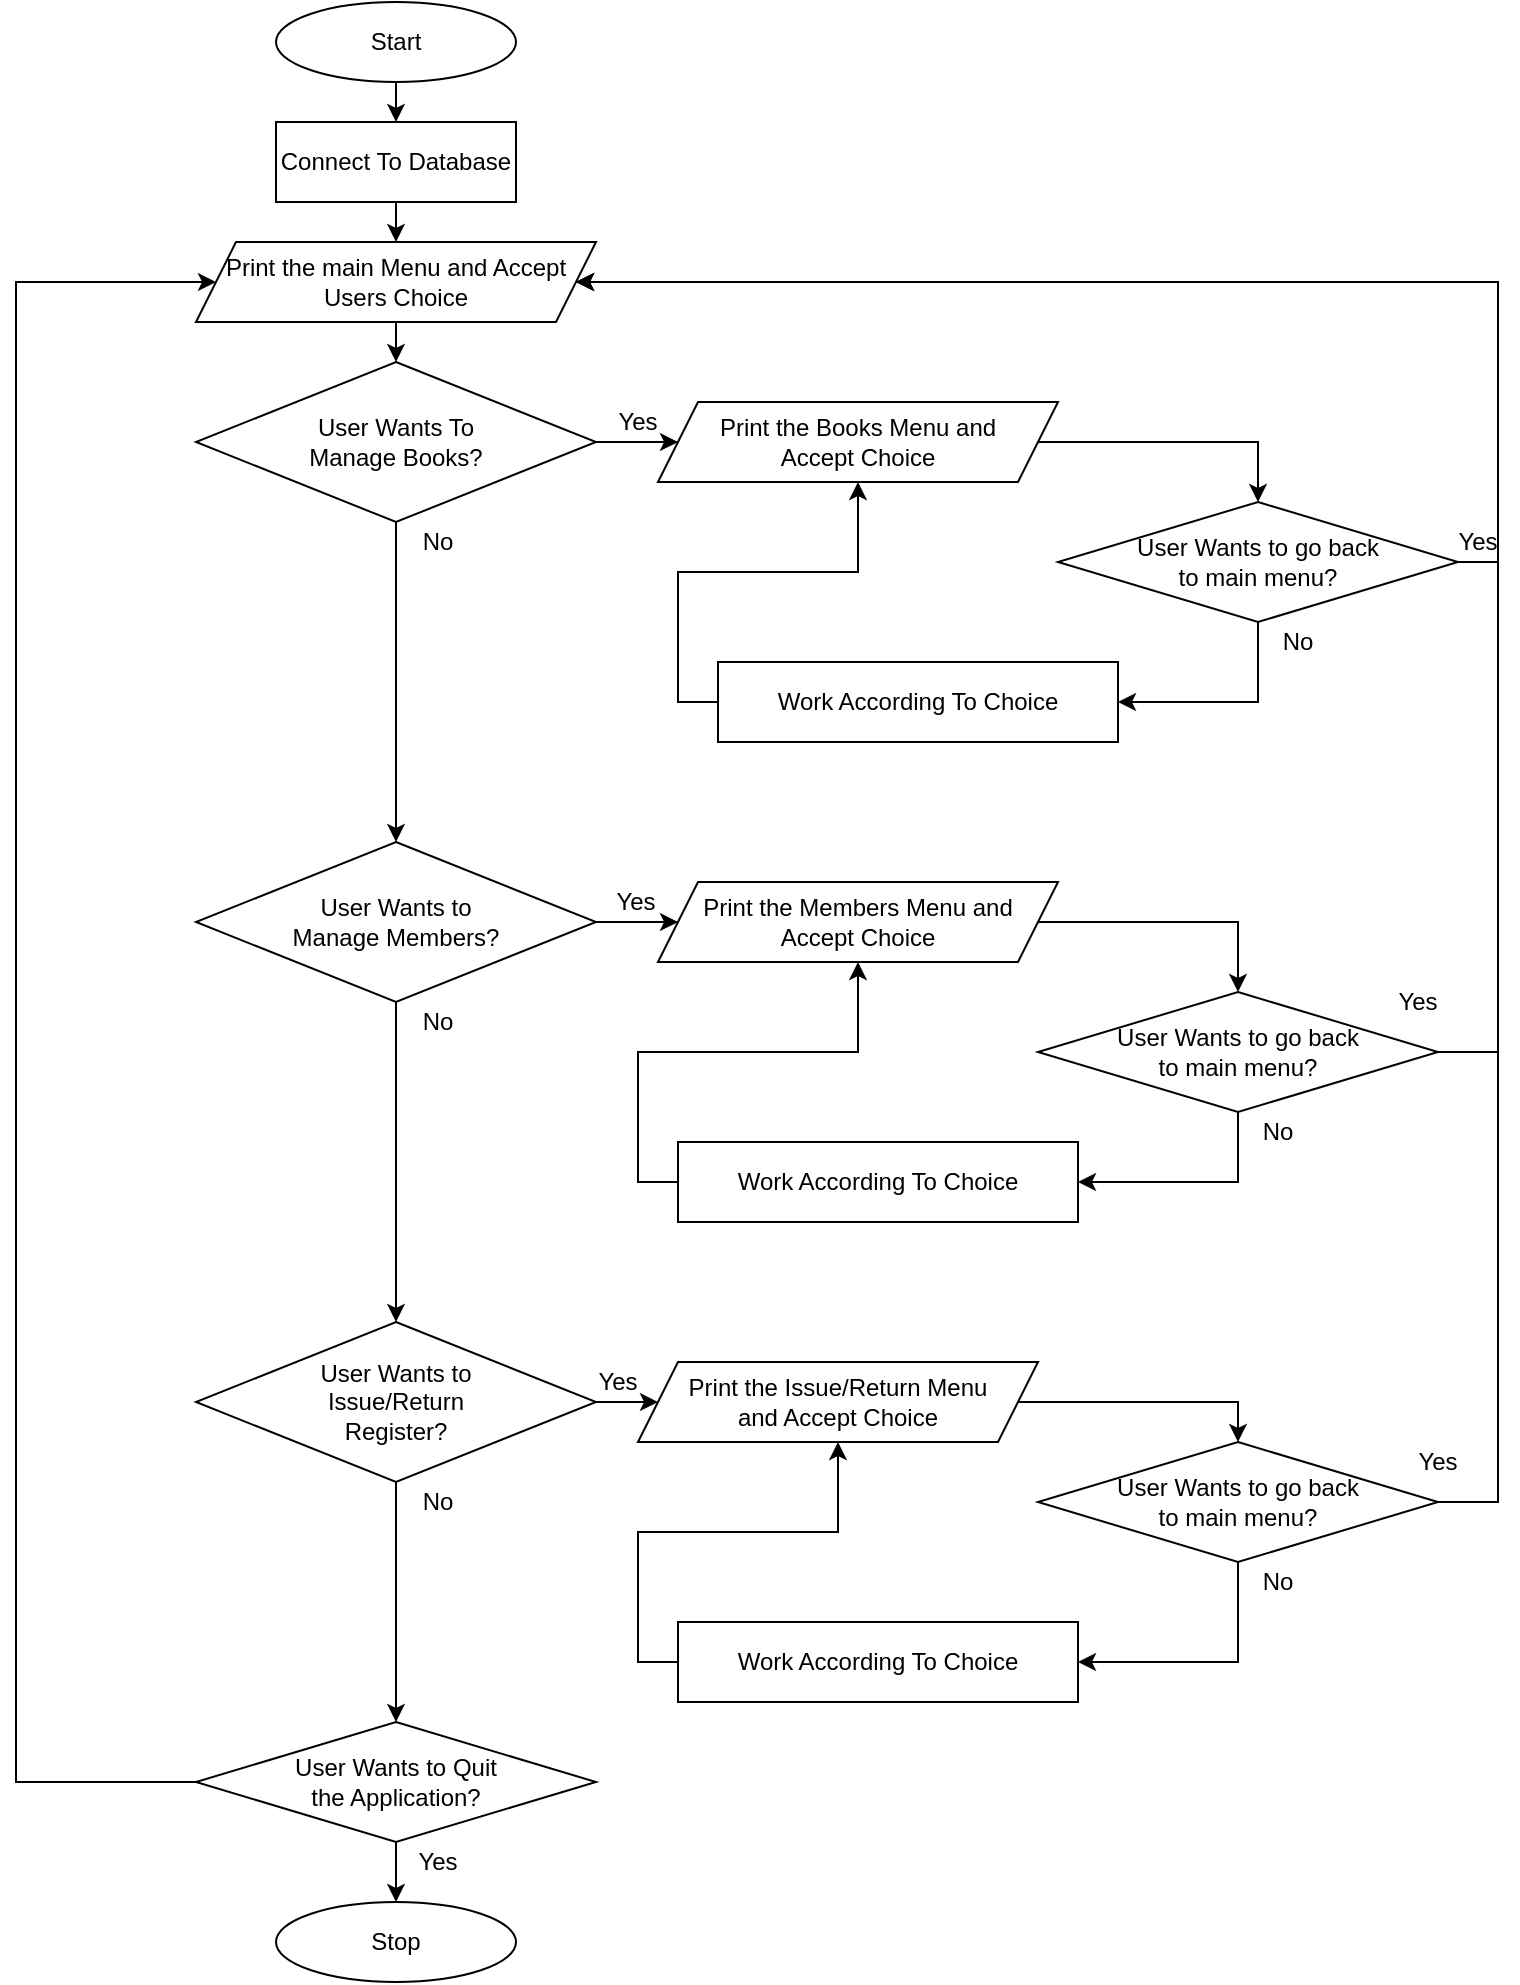 <mxfile version="13.10.2" type="device"><diagram name="Page-1" id="74e2e168-ea6b-b213-b513-2b3c1d86103e"><mxGraphModel dx="868" dy="482" grid="1" gridSize="10" guides="1" tooltips="1" connect="1" arrows="1" fold="1" page="1" pageScale="1" pageWidth="827" pageHeight="1169" background="#ffffff" math="0" shadow="0"><root><mxCell id="0"/><mxCell id="1" parent="0"/><mxCell id="oLU6fSDf7OggdYeMI0kN-9" style="edgeStyle=orthogonalEdgeStyle;rounded=0;orthogonalLoop=1;jettySize=auto;html=1;exitX=0.5;exitY=1;exitDx=0;exitDy=0;entryX=0.5;entryY=0;entryDx=0;entryDy=0;" edge="1" parent="1" source="oLU6fSDf7OggdYeMI0kN-1" target="oLU6fSDf7OggdYeMI0kN-5"><mxGeometry relative="1" as="geometry"/></mxCell><mxCell id="oLU6fSDf7OggdYeMI0kN-1" value="Start" style="ellipse;whiteSpace=wrap;html=1;" vertex="1" parent="1"><mxGeometry x="159" y="60" width="120" height="40" as="geometry"/></mxCell><mxCell id="oLU6fSDf7OggdYeMI0kN-3" value="Stop" style="ellipse;whiteSpace=wrap;html=1;" vertex="1" parent="1"><mxGeometry x="159" y="1010" width="120" height="40" as="geometry"/></mxCell><mxCell id="oLU6fSDf7OggdYeMI0kN-15" style="edgeStyle=orthogonalEdgeStyle;rounded=0;orthogonalLoop=1;jettySize=auto;html=1;exitX=0.5;exitY=1;exitDx=0;exitDy=0;entryX=0.5;entryY=0;entryDx=0;entryDy=0;" edge="1" parent="1" source="oLU6fSDf7OggdYeMI0kN-4" target="oLU6fSDf7OggdYeMI0kN-13"><mxGeometry relative="1" as="geometry"/></mxCell><mxCell id="oLU6fSDf7OggdYeMI0kN-4" value="Print the main Menu and Accept Users Choice" style="shape=parallelogram;perimeter=parallelogramPerimeter;whiteSpace=wrap;html=1;fixedSize=1;" vertex="1" parent="1"><mxGeometry x="119" y="180" width="200" height="40" as="geometry"/></mxCell><mxCell id="oLU6fSDf7OggdYeMI0kN-11" style="edgeStyle=orthogonalEdgeStyle;rounded=0;orthogonalLoop=1;jettySize=auto;html=1;exitX=0.5;exitY=1;exitDx=0;exitDy=0;entryX=0.5;entryY=0;entryDx=0;entryDy=0;" edge="1" parent="1" source="oLU6fSDf7OggdYeMI0kN-5" target="oLU6fSDf7OggdYeMI0kN-4"><mxGeometry relative="1" as="geometry"/></mxCell><mxCell id="oLU6fSDf7OggdYeMI0kN-5" value="Connect To Database" style="rounded=0;whiteSpace=wrap;html=1;" vertex="1" parent="1"><mxGeometry x="159" y="120" width="120" height="40" as="geometry"/></mxCell><mxCell id="oLU6fSDf7OggdYeMI0kN-22" style="edgeStyle=orthogonalEdgeStyle;rounded=0;orthogonalLoop=1;jettySize=auto;html=1;exitX=0.5;exitY=1;exitDx=0;exitDy=0;entryX=0.5;entryY=0;entryDx=0;entryDy=0;" edge="1" parent="1" source="oLU6fSDf7OggdYeMI0kN-13" target="oLU6fSDf7OggdYeMI0kN-21"><mxGeometry relative="1" as="geometry"/></mxCell><mxCell id="oLU6fSDf7OggdYeMI0kN-42" style="edgeStyle=orthogonalEdgeStyle;rounded=0;orthogonalLoop=1;jettySize=auto;html=1;exitX=1;exitY=0.5;exitDx=0;exitDy=0;entryX=0;entryY=0.5;entryDx=0;entryDy=0;" edge="1" parent="1" source="oLU6fSDf7OggdYeMI0kN-13" target="oLU6fSDf7OggdYeMI0kN-16"><mxGeometry relative="1" as="geometry"/></mxCell><mxCell id="oLU6fSDf7OggdYeMI0kN-13" value="User Wants To &lt;br&gt;Manage Books?" style="rhombus;whiteSpace=wrap;html=1;" vertex="1" parent="1"><mxGeometry x="119" y="240" width="200" height="80" as="geometry"/></mxCell><mxCell id="oLU6fSDf7OggdYeMI0kN-58" style="edgeStyle=orthogonalEdgeStyle;rounded=0;orthogonalLoop=1;jettySize=auto;html=1;exitX=1;exitY=0.5;exitDx=0;exitDy=0;entryX=0.5;entryY=0;entryDx=0;entryDy=0;" edge="1" parent="1" source="oLU6fSDf7OggdYeMI0kN-16" target="oLU6fSDf7OggdYeMI0kN-45"><mxGeometry relative="1" as="geometry"><Array as="points"><mxPoint x="650" y="280"/></Array></mxGeometry></mxCell><mxCell id="oLU6fSDf7OggdYeMI0kN-16" value="Print the Books Menu and&lt;br&gt;Accept Choice" style="shape=parallelogram;perimeter=parallelogramPerimeter;whiteSpace=wrap;html=1;fixedSize=1;" vertex="1" parent="1"><mxGeometry x="350" y="260" width="200" height="40" as="geometry"/></mxCell><mxCell id="oLU6fSDf7OggdYeMI0kN-19" value="Yes" style="text;html=1;strokeColor=none;fillColor=none;align=center;verticalAlign=middle;whiteSpace=wrap;rounded=0;" vertex="1" parent="1"><mxGeometry x="320" y="260" width="40" height="20" as="geometry"/></mxCell><mxCell id="oLU6fSDf7OggdYeMI0kN-31" style="edgeStyle=orthogonalEdgeStyle;rounded=0;orthogonalLoop=1;jettySize=auto;html=1;exitX=0.5;exitY=1;exitDx=0;exitDy=0;entryX=0.5;entryY=0;entryDx=0;entryDy=0;" edge="1" parent="1" source="oLU6fSDf7OggdYeMI0kN-21" target="oLU6fSDf7OggdYeMI0kN-30"><mxGeometry relative="1" as="geometry"/></mxCell><mxCell id="oLU6fSDf7OggdYeMI0kN-43" style="edgeStyle=orthogonalEdgeStyle;rounded=0;orthogonalLoop=1;jettySize=auto;html=1;exitX=1;exitY=0.5;exitDx=0;exitDy=0;entryX=0;entryY=0.5;entryDx=0;entryDy=0;" edge="1" parent="1" source="oLU6fSDf7OggdYeMI0kN-21" target="oLU6fSDf7OggdYeMI0kN-24"><mxGeometry relative="1" as="geometry"/></mxCell><mxCell id="oLU6fSDf7OggdYeMI0kN-21" value="User Wants to &lt;br&gt;Manage Members?" style="rhombus;whiteSpace=wrap;html=1;" vertex="1" parent="1"><mxGeometry x="119" y="480" width="200" height="80" as="geometry"/></mxCell><mxCell id="oLU6fSDf7OggdYeMI0kN-62" style="edgeStyle=orthogonalEdgeStyle;rounded=0;orthogonalLoop=1;jettySize=auto;html=1;exitX=1;exitY=0.5;exitDx=0;exitDy=0;entryX=0.5;entryY=0;entryDx=0;entryDy=0;" edge="1" parent="1" source="oLU6fSDf7OggdYeMI0kN-24" target="oLU6fSDf7OggdYeMI0kN-60"><mxGeometry relative="1" as="geometry"><Array as="points"><mxPoint x="640" y="520"/></Array></mxGeometry></mxCell><mxCell id="oLU6fSDf7OggdYeMI0kN-24" value="Print the Members Menu and&lt;br&gt;Accept Choice" style="shape=parallelogram;perimeter=parallelogramPerimeter;whiteSpace=wrap;html=1;fixedSize=1;" vertex="1" parent="1"><mxGeometry x="350" y="500" width="200" height="40" as="geometry"/></mxCell><mxCell id="oLU6fSDf7OggdYeMI0kN-29" value="No" style="text;html=1;strokeColor=none;fillColor=none;align=center;verticalAlign=middle;whiteSpace=wrap;rounded=0;" vertex="1" parent="1"><mxGeometry x="220" y="320" width="40" height="20" as="geometry"/></mxCell><mxCell id="oLU6fSDf7OggdYeMI0kN-36" style="edgeStyle=orthogonalEdgeStyle;rounded=0;orthogonalLoop=1;jettySize=auto;html=1;exitX=0.5;exitY=1;exitDx=0;exitDy=0;entryX=0.5;entryY=0;entryDx=0;entryDy=0;" edge="1" parent="1" source="oLU6fSDf7OggdYeMI0kN-30" target="oLU6fSDf7OggdYeMI0kN-34"><mxGeometry relative="1" as="geometry"/></mxCell><mxCell id="oLU6fSDf7OggdYeMI0kN-72" style="edgeStyle=orthogonalEdgeStyle;rounded=0;orthogonalLoop=1;jettySize=auto;html=1;exitX=1;exitY=0.5;exitDx=0;exitDy=0;entryX=0;entryY=0.5;entryDx=0;entryDy=0;" edge="1" parent="1" source="oLU6fSDf7OggdYeMI0kN-30" target="oLU6fSDf7OggdYeMI0kN-32"><mxGeometry relative="1" as="geometry"/></mxCell><mxCell id="oLU6fSDf7OggdYeMI0kN-30" value="User Wants to &lt;br&gt;Issue/Return&lt;br&gt;Register?" style="rhombus;whiteSpace=wrap;html=1;" vertex="1" parent="1"><mxGeometry x="119" y="720" width="200" height="80" as="geometry"/></mxCell><mxCell id="oLU6fSDf7OggdYeMI0kN-73" style="edgeStyle=orthogonalEdgeStyle;rounded=0;orthogonalLoop=1;jettySize=auto;html=1;exitX=1;exitY=0.5;exitDx=0;exitDy=0;entryX=0.5;entryY=0;entryDx=0;entryDy=0;" edge="1" parent="1" source="oLU6fSDf7OggdYeMI0kN-32" target="oLU6fSDf7OggdYeMI0kN-67"><mxGeometry relative="1" as="geometry"><Array as="points"><mxPoint x="640" y="760"/></Array></mxGeometry></mxCell><mxCell id="oLU6fSDf7OggdYeMI0kN-32" value="Print the Issue/Return Menu &lt;br&gt;and Accept Choice" style="shape=parallelogram;perimeter=parallelogramPerimeter;whiteSpace=wrap;html=1;fixedSize=1;" vertex="1" parent="1"><mxGeometry x="340" y="740" width="200" height="40" as="geometry"/></mxCell><mxCell id="oLU6fSDf7OggdYeMI0kN-35" style="edgeStyle=orthogonalEdgeStyle;rounded=0;orthogonalLoop=1;jettySize=auto;html=1;exitX=0.5;exitY=1;exitDx=0;exitDy=0;entryX=0.5;entryY=0;entryDx=0;entryDy=0;" edge="1" parent="1" source="oLU6fSDf7OggdYeMI0kN-34" target="oLU6fSDf7OggdYeMI0kN-3"><mxGeometry relative="1" as="geometry"/></mxCell><mxCell id="oLU6fSDf7OggdYeMI0kN-37" style="edgeStyle=orthogonalEdgeStyle;rounded=0;orthogonalLoop=1;jettySize=auto;html=1;exitX=0;exitY=0.5;exitDx=0;exitDy=0;entryX=0;entryY=0.5;entryDx=0;entryDy=0;" edge="1" parent="1" source="oLU6fSDf7OggdYeMI0kN-34" target="oLU6fSDf7OggdYeMI0kN-4"><mxGeometry relative="1" as="geometry"><mxPoint x="39" y="240" as="targetPoint"/><Array as="points"><mxPoint x="29" y="950"/><mxPoint x="29" y="200"/></Array></mxGeometry></mxCell><mxCell id="oLU6fSDf7OggdYeMI0kN-34" value="User Wants to Quit &lt;br&gt;the Application?" style="rhombus;whiteSpace=wrap;html=1;" vertex="1" parent="1"><mxGeometry x="119" y="920" width="200" height="60" as="geometry"/></mxCell><mxCell id="oLU6fSDf7OggdYeMI0kN-49" style="edgeStyle=orthogonalEdgeStyle;rounded=0;orthogonalLoop=1;jettySize=auto;html=1;exitX=0;exitY=0.5;exitDx=0;exitDy=0;entryX=0.5;entryY=1;entryDx=0;entryDy=0;" edge="1" parent="1" source="oLU6fSDf7OggdYeMI0kN-39" target="oLU6fSDf7OggdYeMI0kN-16"><mxGeometry relative="1" as="geometry"/></mxCell><mxCell id="oLU6fSDf7OggdYeMI0kN-39" value="Work According To Choice" style="rounded=0;whiteSpace=wrap;html=1;" vertex="1" parent="1"><mxGeometry x="380" y="390" width="200" height="40" as="geometry"/></mxCell><mxCell id="oLU6fSDf7OggdYeMI0kN-44" style="edgeStyle=orthogonalEdgeStyle;rounded=0;orthogonalLoop=1;jettySize=auto;html=1;exitX=0.5;exitY=1;exitDx=0;exitDy=0;" edge="1" parent="1" source="oLU6fSDf7OggdYeMI0kN-5" target="oLU6fSDf7OggdYeMI0kN-5"><mxGeometry relative="1" as="geometry"/></mxCell><mxCell id="oLU6fSDf7OggdYeMI0kN-57" style="edgeStyle=orthogonalEdgeStyle;rounded=0;orthogonalLoop=1;jettySize=auto;html=1;exitX=1;exitY=0.5;exitDx=0;exitDy=0;entryX=1;entryY=0.5;entryDx=0;entryDy=0;" edge="1" parent="1" source="oLU6fSDf7OggdYeMI0kN-45" target="oLU6fSDf7OggdYeMI0kN-4"><mxGeometry relative="1" as="geometry"><Array as="points"><mxPoint x="770" y="340"/><mxPoint x="770" y="200"/></Array></mxGeometry></mxCell><mxCell id="oLU6fSDf7OggdYeMI0kN-59" style="edgeStyle=orthogonalEdgeStyle;rounded=0;orthogonalLoop=1;jettySize=auto;html=1;exitX=0.5;exitY=1;exitDx=0;exitDy=0;entryX=1;entryY=0.5;entryDx=0;entryDy=0;" edge="1" parent="1" source="oLU6fSDf7OggdYeMI0kN-45" target="oLU6fSDf7OggdYeMI0kN-39"><mxGeometry relative="1" as="geometry"/></mxCell><mxCell id="oLU6fSDf7OggdYeMI0kN-45" value="User Wants to go back&lt;br&gt;to main menu?" style="rhombus;whiteSpace=wrap;html=1;" vertex="1" parent="1"><mxGeometry x="550" y="310" width="200" height="60" as="geometry"/></mxCell><mxCell id="oLU6fSDf7OggdYeMI0kN-63" style="edgeStyle=orthogonalEdgeStyle;rounded=0;orthogonalLoop=1;jettySize=auto;html=1;exitX=0.5;exitY=1;exitDx=0;exitDy=0;entryX=1;entryY=0.5;entryDx=0;entryDy=0;" edge="1" parent="1" source="oLU6fSDf7OggdYeMI0kN-60" target="oLU6fSDf7OggdYeMI0kN-61"><mxGeometry relative="1" as="geometry"/></mxCell><mxCell id="oLU6fSDf7OggdYeMI0kN-66" style="edgeStyle=orthogonalEdgeStyle;rounded=0;orthogonalLoop=1;jettySize=auto;html=1;exitX=1;exitY=0.5;exitDx=0;exitDy=0;entryX=1;entryY=0.5;entryDx=0;entryDy=0;" edge="1" parent="1" source="oLU6fSDf7OggdYeMI0kN-60" target="oLU6fSDf7OggdYeMI0kN-4"><mxGeometry relative="1" as="geometry"><Array as="points"><mxPoint x="770" y="585"/><mxPoint x="770" y="200"/></Array></mxGeometry></mxCell><mxCell id="oLU6fSDf7OggdYeMI0kN-60" value="User Wants to go back&lt;br&gt;to main menu?" style="rhombus;whiteSpace=wrap;html=1;" vertex="1" parent="1"><mxGeometry x="540" y="555" width="200" height="60" as="geometry"/></mxCell><mxCell id="oLU6fSDf7OggdYeMI0kN-65" style="edgeStyle=orthogonalEdgeStyle;rounded=0;orthogonalLoop=1;jettySize=auto;html=1;exitX=0;exitY=0.5;exitDx=0;exitDy=0;entryX=0.5;entryY=1;entryDx=0;entryDy=0;" edge="1" parent="1" source="oLU6fSDf7OggdYeMI0kN-61" target="oLU6fSDf7OggdYeMI0kN-24"><mxGeometry relative="1" as="geometry"/></mxCell><mxCell id="oLU6fSDf7OggdYeMI0kN-61" value="Work According To Choice" style="rounded=0;whiteSpace=wrap;html=1;" vertex="1" parent="1"><mxGeometry x="360" y="630" width="200" height="40" as="geometry"/></mxCell><mxCell id="oLU6fSDf7OggdYeMI0kN-70" style="edgeStyle=orthogonalEdgeStyle;rounded=0;orthogonalLoop=1;jettySize=auto;html=1;exitX=0.5;exitY=1;exitDx=0;exitDy=0;entryX=1;entryY=0.5;entryDx=0;entryDy=0;" edge="1" parent="1" source="oLU6fSDf7OggdYeMI0kN-67" target="oLU6fSDf7OggdYeMI0kN-69"><mxGeometry relative="1" as="geometry"/></mxCell><mxCell id="oLU6fSDf7OggdYeMI0kN-75" style="edgeStyle=orthogonalEdgeStyle;rounded=0;orthogonalLoop=1;jettySize=auto;html=1;exitX=1;exitY=0.5;exitDx=0;exitDy=0;entryX=1;entryY=0.5;entryDx=0;entryDy=0;" edge="1" parent="1" source="oLU6fSDf7OggdYeMI0kN-67" target="oLU6fSDf7OggdYeMI0kN-4"><mxGeometry relative="1" as="geometry"><Array as="points"><mxPoint x="770" y="810"/><mxPoint x="770" y="200"/></Array></mxGeometry></mxCell><mxCell id="oLU6fSDf7OggdYeMI0kN-67" value="User Wants to go back&lt;br&gt;to main menu?" style="rhombus;whiteSpace=wrap;html=1;" vertex="1" parent="1"><mxGeometry x="540" y="780" width="200" height="60" as="geometry"/></mxCell><mxCell id="oLU6fSDf7OggdYeMI0kN-74" style="edgeStyle=orthogonalEdgeStyle;rounded=0;orthogonalLoop=1;jettySize=auto;html=1;exitX=0;exitY=0.5;exitDx=0;exitDy=0;entryX=0.5;entryY=1;entryDx=0;entryDy=0;" edge="1" parent="1" source="oLU6fSDf7OggdYeMI0kN-69" target="oLU6fSDf7OggdYeMI0kN-32"><mxGeometry relative="1" as="geometry"/></mxCell><mxCell id="oLU6fSDf7OggdYeMI0kN-69" value="Work According To Choice" style="rounded=0;whiteSpace=wrap;html=1;" vertex="1" parent="1"><mxGeometry x="360" y="870" width="200" height="40" as="geometry"/></mxCell><mxCell id="oLU6fSDf7OggdYeMI0kN-76" value="Yes" style="text;html=1;strokeColor=none;fillColor=none;align=center;verticalAlign=middle;whiteSpace=wrap;rounded=0;" vertex="1" parent="1"><mxGeometry x="319" y="500" width="40" height="20" as="geometry"/></mxCell><mxCell id="oLU6fSDf7OggdYeMI0kN-77" value="Yes" style="text;html=1;strokeColor=none;fillColor=none;align=center;verticalAlign=middle;whiteSpace=wrap;rounded=0;" vertex="1" parent="1"><mxGeometry x="310" y="740" width="40" height="20" as="geometry"/></mxCell><mxCell id="oLU6fSDf7OggdYeMI0kN-78" value="Yes" style="text;html=1;strokeColor=none;fillColor=none;align=center;verticalAlign=middle;whiteSpace=wrap;rounded=0;" vertex="1" parent="1"><mxGeometry x="220" y="980" width="40" height="20" as="geometry"/></mxCell><mxCell id="oLU6fSDf7OggdYeMI0kN-79" value="Yes" style="text;html=1;strokeColor=none;fillColor=none;align=center;verticalAlign=middle;whiteSpace=wrap;rounded=0;" vertex="1" parent="1"><mxGeometry x="740" y="320" width="40" height="20" as="geometry"/></mxCell><mxCell id="oLU6fSDf7OggdYeMI0kN-80" value="Yes" style="text;html=1;strokeColor=none;fillColor=none;align=center;verticalAlign=middle;whiteSpace=wrap;rounded=0;" vertex="1" parent="1"><mxGeometry x="710" y="550" width="40" height="20" as="geometry"/></mxCell><mxCell id="oLU6fSDf7OggdYeMI0kN-84" value="Yes" style="text;html=1;strokeColor=none;fillColor=none;align=center;verticalAlign=middle;whiteSpace=wrap;rounded=0;" vertex="1" parent="1"><mxGeometry x="720" y="780" width="40" height="20" as="geometry"/></mxCell><mxCell id="oLU6fSDf7OggdYeMI0kN-85" value="No" style="text;html=1;strokeColor=none;fillColor=none;align=center;verticalAlign=middle;whiteSpace=wrap;rounded=0;" vertex="1" parent="1"><mxGeometry x="220" y="560" width="40" height="20" as="geometry"/></mxCell><mxCell id="oLU6fSDf7OggdYeMI0kN-86" value="No" style="text;html=1;strokeColor=none;fillColor=none;align=center;verticalAlign=middle;whiteSpace=wrap;rounded=0;" vertex="1" parent="1"><mxGeometry x="220" y="800" width="40" height="20" as="geometry"/></mxCell><mxCell id="oLU6fSDf7OggdYeMI0kN-87" value="No" style="text;html=1;strokeColor=none;fillColor=none;align=center;verticalAlign=middle;whiteSpace=wrap;rounded=0;" vertex="1" parent="1"><mxGeometry x="650" y="370" width="40" height="20" as="geometry"/></mxCell><mxCell id="oLU6fSDf7OggdYeMI0kN-88" value="No" style="text;html=1;strokeColor=none;fillColor=none;align=center;verticalAlign=middle;whiteSpace=wrap;rounded=0;" vertex="1" parent="1"><mxGeometry x="640" y="615" width="40" height="20" as="geometry"/></mxCell><mxCell id="oLU6fSDf7OggdYeMI0kN-89" value="No" style="text;html=1;strokeColor=none;fillColor=none;align=center;verticalAlign=middle;whiteSpace=wrap;rounded=0;" vertex="1" parent="1"><mxGeometry x="640" y="840" width="40" height="20" as="geometry"/></mxCell></root></mxGraphModel></diagram></mxfile>
